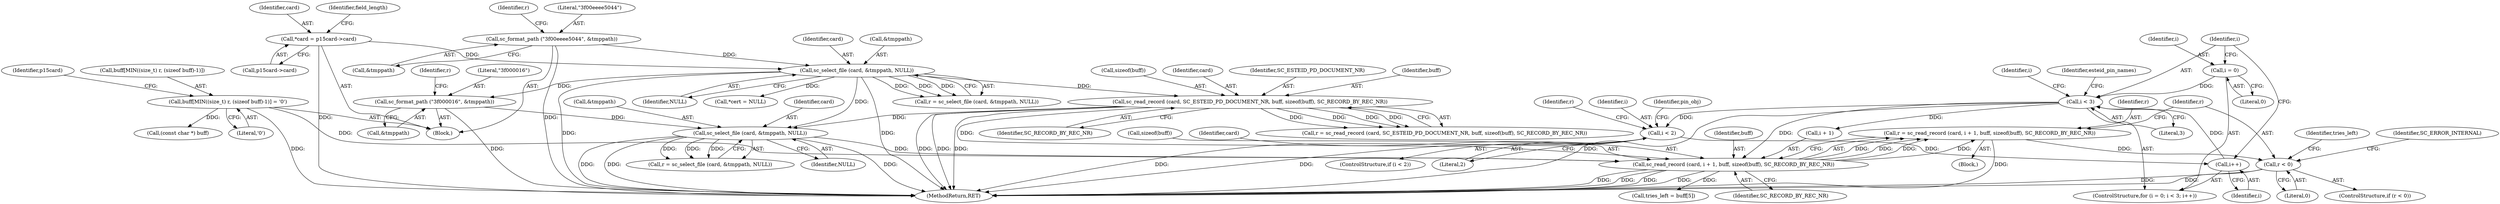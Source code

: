 digraph "0_OpenSC_360e95d45ac4123255a4c796db96337f332160ad#diff-d643a0fa169471dbf2912f4866dc49c5_4@API" {
"1000486" [label="(Call,r = sc_read_record (card, i + 1, buff, sizeof(buff), SC_RECORD_BY_REC_NR))"];
"1000488" [label="(Call,sc_read_record (card, i + 1, buff, sizeof(buff), SC_RECORD_BY_REC_NR))"];
"1000435" [label="(Call,sc_select_file (card, &tmppath, NULL))"];
"1000166" [label="(Call,sc_read_record (card, SC_ESTEID_PD_DOCUMENT_NR, buff, sizeof(buff), SC_RECORD_BY_REC_NR))"];
"1000152" [label="(Call,sc_select_file (card, &tmppath, NULL))"];
"1000113" [label="(Call,*card = p15card->card)"];
"1000146" [label="(Call,sc_format_path (\"3f00eeee5044\", &tmppath))"];
"1000429" [label="(Call,sc_format_path (\"3f000016\", &tmppath))"];
"1000450" [label="(Call,i < 3)"];
"1000447" [label="(Call,i = 0)"];
"1000453" [label="(Call,i++)"];
"1000631" [label="(Call,i < 2)"];
"1000180" [label="(Call,buff[MIN((size_t) r, (sizeof buff)-1)] = '\0')"];
"1000498" [label="(Call,r < 0)"];
"1000156" [label="(Identifier,NULL)"];
"1000448" [label="(Identifier,i)"];
"1000632" [label="(Identifier,i)"];
"1000490" [label="(Call,i + 1)"];
"1000630" [label="(ControlStructure,if (i < 2))"];
"1000111" [label="(Block,)"];
"1000429" [label="(Call,sc_format_path (\"3f000016\", &tmppath))"];
"1000153" [label="(Identifier,card)"];
"1000151" [label="(Identifier,r)"];
"1000148" [label="(Call,&tmppath)"];
"1000114" [label="(Identifier,card)"];
"1000486" [label="(Call,r = sc_read_record (card, i + 1, buff, sizeof(buff), SC_RECORD_BY_REC_NR))"];
"1000446" [label="(ControlStructure,for (i = 0; i < 3; i++))"];
"1000459" [label="(Identifier,esteid_pin_names)"];
"1000449" [label="(Literal,0)"];
"1000493" [label="(Identifier,buff)"];
"1000303" [label="(Call,*cert = NULL)"];
"1000439" [label="(Identifier,NULL)"];
"1000146" [label="(Call,sc_format_path (\"3f00eeee5044\", &tmppath))"];
"1000150" [label="(Call,r = sc_select_file (card, &tmppath, NULL))"];
"1000496" [label="(Identifier,SC_RECORD_BY_REC_NR)"];
"1000633" [label="(Literal,2)"];
"1000638" [label="(Identifier,pin_obj)"];
"1000436" [label="(Identifier,card)"];
"1000437" [label="(Call,&tmppath)"];
"1000166" [label="(Call,sc_read_record (card, SC_ESTEID_PD_DOCUMENT_NR, buff, sizeof(buff), SC_RECORD_BY_REC_NR))"];
"1000169" [label="(Identifier,buff)"];
"1000631" [label="(Call,i < 2)"];
"1000433" [label="(Call,r = sc_select_file (card, &tmppath, NULL))"];
"1000154" [label="(Call,&tmppath)"];
"1000454" [label="(Identifier,i)"];
"1000191" [label="(Literal,'\0')"];
"1000500" [label="(Literal,0)"];
"1000504" [label="(Identifier,tries_left)"];
"1000115" [label="(Call,p15card->card)"];
"1000834" [label="(MethodReturn,RET)"];
"1000503" [label="(Call,tries_left = buff[5])"];
"1000172" [label="(Identifier,SC_RECORD_BY_REC_NR)"];
"1000434" [label="(Identifier,r)"];
"1000487" [label="(Identifier,r)"];
"1000451" [label="(Identifier,i)"];
"1000453" [label="(Call,i++)"];
"1000452" [label="(Literal,3)"];
"1000431" [label="(Call,&tmppath)"];
"1000494" [label="(Call,sizeof(buff))"];
"1000164" [label="(Call,r = sc_read_record (card, SC_ESTEID_PD_DOCUMENT_NR, buff, sizeof(buff), SC_RECORD_BY_REC_NR))"];
"1000430" [label="(Literal,\"3f000016\")"];
"1000170" [label="(Call,sizeof(buff))"];
"1000652" [label="(Identifier,r)"];
"1000435" [label="(Call,sc_select_file (card, &tmppath, NULL))"];
"1000667" [label="(Identifier,i)"];
"1000180" [label="(Call,buff[MIN((size_t) r, (sizeof buff)-1)] = '\0')"];
"1000181" [label="(Call,buff[MIN((size_t) r, (sizeof buff)-1)])"];
"1000497" [label="(ControlStructure,if (r < 0))"];
"1000167" [label="(Identifier,card)"];
"1000489" [label="(Identifier,card)"];
"1000455" [label="(Block,)"];
"1000123" [label="(Identifier,field_length)"];
"1000152" [label="(Call,sc_select_file (card, &tmppath, NULL))"];
"1000196" [label="(Identifier,p15card)"];
"1000147" [label="(Literal,\"3f00eeee5044\")"];
"1000498" [label="(Call,r < 0)"];
"1000450" [label="(Call,i < 3)"];
"1000488" [label="(Call,sc_read_record (card, i + 1, buff, sizeof(buff), SC_RECORD_BY_REC_NR))"];
"1000199" [label="(Call,(const char *) buff)"];
"1000168" [label="(Identifier,SC_ESTEID_PD_DOCUMENT_NR)"];
"1000113" [label="(Call,*card = p15card->card)"];
"1000502" [label="(Identifier,SC_ERROR_INTERNAL)"];
"1000447" [label="(Call,i = 0)"];
"1000499" [label="(Identifier,r)"];
"1000486" -> "1000455"  [label="AST: "];
"1000486" -> "1000488"  [label="CFG: "];
"1000487" -> "1000486"  [label="AST: "];
"1000488" -> "1000486"  [label="AST: "];
"1000499" -> "1000486"  [label="CFG: "];
"1000486" -> "1000834"  [label="DDG: "];
"1000488" -> "1000486"  [label="DDG: "];
"1000488" -> "1000486"  [label="DDG: "];
"1000488" -> "1000486"  [label="DDG: "];
"1000488" -> "1000486"  [label="DDG: "];
"1000486" -> "1000498"  [label="DDG: "];
"1000488" -> "1000496"  [label="CFG: "];
"1000489" -> "1000488"  [label="AST: "];
"1000490" -> "1000488"  [label="AST: "];
"1000493" -> "1000488"  [label="AST: "];
"1000494" -> "1000488"  [label="AST: "];
"1000496" -> "1000488"  [label="AST: "];
"1000488" -> "1000834"  [label="DDG: "];
"1000488" -> "1000834"  [label="DDG: "];
"1000488" -> "1000834"  [label="DDG: "];
"1000488" -> "1000834"  [label="DDG: "];
"1000435" -> "1000488"  [label="DDG: "];
"1000450" -> "1000488"  [label="DDG: "];
"1000180" -> "1000488"  [label="DDG: "];
"1000166" -> "1000488"  [label="DDG: "];
"1000488" -> "1000503"  [label="DDG: "];
"1000435" -> "1000433"  [label="AST: "];
"1000435" -> "1000439"  [label="CFG: "];
"1000436" -> "1000435"  [label="AST: "];
"1000437" -> "1000435"  [label="AST: "];
"1000439" -> "1000435"  [label="AST: "];
"1000433" -> "1000435"  [label="CFG: "];
"1000435" -> "1000834"  [label="DDG: "];
"1000435" -> "1000834"  [label="DDG: "];
"1000435" -> "1000834"  [label="DDG: "];
"1000435" -> "1000433"  [label="DDG: "];
"1000435" -> "1000433"  [label="DDG: "];
"1000435" -> "1000433"  [label="DDG: "];
"1000166" -> "1000435"  [label="DDG: "];
"1000429" -> "1000435"  [label="DDG: "];
"1000152" -> "1000435"  [label="DDG: "];
"1000166" -> "1000164"  [label="AST: "];
"1000166" -> "1000172"  [label="CFG: "];
"1000167" -> "1000166"  [label="AST: "];
"1000168" -> "1000166"  [label="AST: "];
"1000169" -> "1000166"  [label="AST: "];
"1000170" -> "1000166"  [label="AST: "];
"1000172" -> "1000166"  [label="AST: "];
"1000164" -> "1000166"  [label="CFG: "];
"1000166" -> "1000834"  [label="DDG: "];
"1000166" -> "1000834"  [label="DDG: "];
"1000166" -> "1000834"  [label="DDG: "];
"1000166" -> "1000164"  [label="DDG: "];
"1000166" -> "1000164"  [label="DDG: "];
"1000166" -> "1000164"  [label="DDG: "];
"1000166" -> "1000164"  [label="DDG: "];
"1000152" -> "1000166"  [label="DDG: "];
"1000152" -> "1000150"  [label="AST: "];
"1000152" -> "1000156"  [label="CFG: "];
"1000153" -> "1000152"  [label="AST: "];
"1000154" -> "1000152"  [label="AST: "];
"1000156" -> "1000152"  [label="AST: "];
"1000150" -> "1000152"  [label="CFG: "];
"1000152" -> "1000834"  [label="DDG: "];
"1000152" -> "1000834"  [label="DDG: "];
"1000152" -> "1000150"  [label="DDG: "];
"1000152" -> "1000150"  [label="DDG: "];
"1000152" -> "1000150"  [label="DDG: "];
"1000113" -> "1000152"  [label="DDG: "];
"1000146" -> "1000152"  [label="DDG: "];
"1000152" -> "1000303"  [label="DDG: "];
"1000152" -> "1000429"  [label="DDG: "];
"1000113" -> "1000111"  [label="AST: "];
"1000113" -> "1000115"  [label="CFG: "];
"1000114" -> "1000113"  [label="AST: "];
"1000115" -> "1000113"  [label="AST: "];
"1000123" -> "1000113"  [label="CFG: "];
"1000113" -> "1000834"  [label="DDG: "];
"1000146" -> "1000111"  [label="AST: "];
"1000146" -> "1000148"  [label="CFG: "];
"1000147" -> "1000146"  [label="AST: "];
"1000148" -> "1000146"  [label="AST: "];
"1000151" -> "1000146"  [label="CFG: "];
"1000146" -> "1000834"  [label="DDG: "];
"1000429" -> "1000111"  [label="AST: "];
"1000429" -> "1000431"  [label="CFG: "];
"1000430" -> "1000429"  [label="AST: "];
"1000431" -> "1000429"  [label="AST: "];
"1000434" -> "1000429"  [label="CFG: "];
"1000429" -> "1000834"  [label="DDG: "];
"1000450" -> "1000446"  [label="AST: "];
"1000450" -> "1000452"  [label="CFG: "];
"1000451" -> "1000450"  [label="AST: "];
"1000452" -> "1000450"  [label="AST: "];
"1000459" -> "1000450"  [label="CFG: "];
"1000667" -> "1000450"  [label="CFG: "];
"1000450" -> "1000834"  [label="DDG: "];
"1000447" -> "1000450"  [label="DDG: "];
"1000453" -> "1000450"  [label="DDG: "];
"1000450" -> "1000490"  [label="DDG: "];
"1000450" -> "1000631"  [label="DDG: "];
"1000447" -> "1000446"  [label="AST: "];
"1000447" -> "1000449"  [label="CFG: "];
"1000448" -> "1000447"  [label="AST: "];
"1000449" -> "1000447"  [label="AST: "];
"1000451" -> "1000447"  [label="CFG: "];
"1000453" -> "1000446"  [label="AST: "];
"1000453" -> "1000454"  [label="CFG: "];
"1000454" -> "1000453"  [label="AST: "];
"1000451" -> "1000453"  [label="CFG: "];
"1000631" -> "1000453"  [label="DDG: "];
"1000631" -> "1000630"  [label="AST: "];
"1000631" -> "1000633"  [label="CFG: "];
"1000632" -> "1000631"  [label="AST: "];
"1000633" -> "1000631"  [label="AST: "];
"1000638" -> "1000631"  [label="CFG: "];
"1000652" -> "1000631"  [label="CFG: "];
"1000631" -> "1000834"  [label="DDG: "];
"1000631" -> "1000834"  [label="DDG: "];
"1000180" -> "1000111"  [label="AST: "];
"1000180" -> "1000191"  [label="CFG: "];
"1000181" -> "1000180"  [label="AST: "];
"1000191" -> "1000180"  [label="AST: "];
"1000196" -> "1000180"  [label="CFG: "];
"1000180" -> "1000834"  [label="DDG: "];
"1000180" -> "1000199"  [label="DDG: "];
"1000498" -> "1000497"  [label="AST: "];
"1000498" -> "1000500"  [label="CFG: "];
"1000499" -> "1000498"  [label="AST: "];
"1000500" -> "1000498"  [label="AST: "];
"1000502" -> "1000498"  [label="CFG: "];
"1000504" -> "1000498"  [label="CFG: "];
"1000498" -> "1000834"  [label="DDG: "];
"1000498" -> "1000834"  [label="DDG: "];
}
